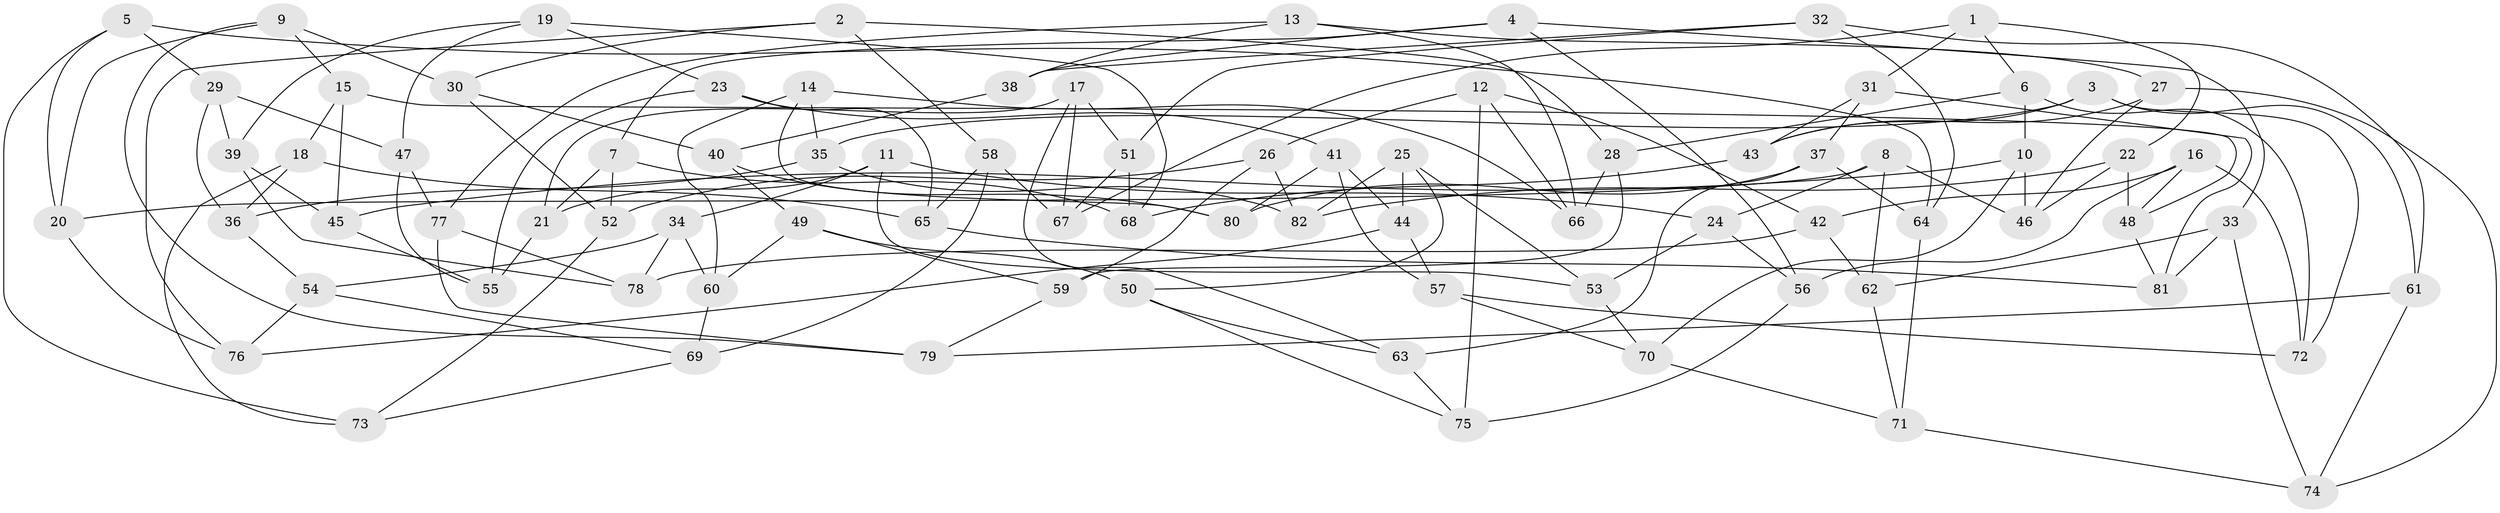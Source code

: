 // Generated by graph-tools (version 1.1) at 2025/38/03/09/25 02:38:00]
// undirected, 82 vertices, 164 edges
graph export_dot {
graph [start="1"]
  node [color=gray90,style=filled];
  1;
  2;
  3;
  4;
  5;
  6;
  7;
  8;
  9;
  10;
  11;
  12;
  13;
  14;
  15;
  16;
  17;
  18;
  19;
  20;
  21;
  22;
  23;
  24;
  25;
  26;
  27;
  28;
  29;
  30;
  31;
  32;
  33;
  34;
  35;
  36;
  37;
  38;
  39;
  40;
  41;
  42;
  43;
  44;
  45;
  46;
  47;
  48;
  49;
  50;
  51;
  52;
  53;
  54;
  55;
  56;
  57;
  58;
  59;
  60;
  61;
  62;
  63;
  64;
  65;
  66;
  67;
  68;
  69;
  70;
  71;
  72;
  73;
  74;
  75;
  76;
  77;
  78;
  79;
  80;
  81;
  82;
  1 -- 31;
  1 -- 67;
  1 -- 22;
  1 -- 6;
  2 -- 76;
  2 -- 28;
  2 -- 30;
  2 -- 58;
  3 -- 35;
  3 -- 72;
  3 -- 61;
  3 -- 43;
  4 -- 38;
  4 -- 56;
  4 -- 33;
  4 -- 7;
  5 -- 73;
  5 -- 20;
  5 -- 29;
  5 -- 64;
  6 -- 72;
  6 -- 28;
  6 -- 10;
  7 -- 21;
  7 -- 68;
  7 -- 52;
  8 -- 24;
  8 -- 62;
  8 -- 20;
  8 -- 46;
  9 -- 79;
  9 -- 15;
  9 -- 30;
  9 -- 20;
  10 -- 46;
  10 -- 70;
  10 -- 45;
  11 -- 53;
  11 -- 24;
  11 -- 34;
  11 -- 21;
  12 -- 42;
  12 -- 75;
  12 -- 26;
  12 -- 66;
  13 -- 77;
  13 -- 27;
  13 -- 38;
  13 -- 66;
  14 -- 66;
  14 -- 35;
  14 -- 60;
  14 -- 80;
  15 -- 48;
  15 -- 45;
  15 -- 18;
  16 -- 56;
  16 -- 48;
  16 -- 42;
  16 -- 72;
  17 -- 21;
  17 -- 63;
  17 -- 67;
  17 -- 51;
  18 -- 73;
  18 -- 65;
  18 -- 36;
  19 -- 47;
  19 -- 39;
  19 -- 68;
  19 -- 23;
  20 -- 76;
  21 -- 55;
  22 -- 82;
  22 -- 48;
  22 -- 46;
  23 -- 55;
  23 -- 41;
  23 -- 65;
  24 -- 53;
  24 -- 56;
  25 -- 50;
  25 -- 82;
  25 -- 53;
  25 -- 44;
  26 -- 59;
  26 -- 82;
  26 -- 52;
  27 -- 74;
  27 -- 43;
  27 -- 46;
  28 -- 59;
  28 -- 66;
  29 -- 47;
  29 -- 39;
  29 -- 36;
  30 -- 40;
  30 -- 52;
  31 -- 43;
  31 -- 37;
  31 -- 81;
  32 -- 64;
  32 -- 51;
  32 -- 38;
  32 -- 61;
  33 -- 74;
  33 -- 62;
  33 -- 81;
  34 -- 78;
  34 -- 60;
  34 -- 54;
  35 -- 82;
  35 -- 36;
  36 -- 54;
  37 -- 64;
  37 -- 63;
  37 -- 80;
  38 -- 40;
  39 -- 45;
  39 -- 78;
  40 -- 80;
  40 -- 49;
  41 -- 80;
  41 -- 44;
  41 -- 57;
  42 -- 62;
  42 -- 78;
  43 -- 68;
  44 -- 76;
  44 -- 57;
  45 -- 55;
  47 -- 77;
  47 -- 55;
  48 -- 81;
  49 -- 60;
  49 -- 50;
  49 -- 59;
  50 -- 63;
  50 -- 75;
  51 -- 67;
  51 -- 68;
  52 -- 73;
  53 -- 70;
  54 -- 76;
  54 -- 69;
  56 -- 75;
  57 -- 70;
  57 -- 72;
  58 -- 69;
  58 -- 65;
  58 -- 67;
  59 -- 79;
  60 -- 69;
  61 -- 79;
  61 -- 74;
  62 -- 71;
  63 -- 75;
  64 -- 71;
  65 -- 81;
  69 -- 73;
  70 -- 71;
  71 -- 74;
  77 -- 79;
  77 -- 78;
}
